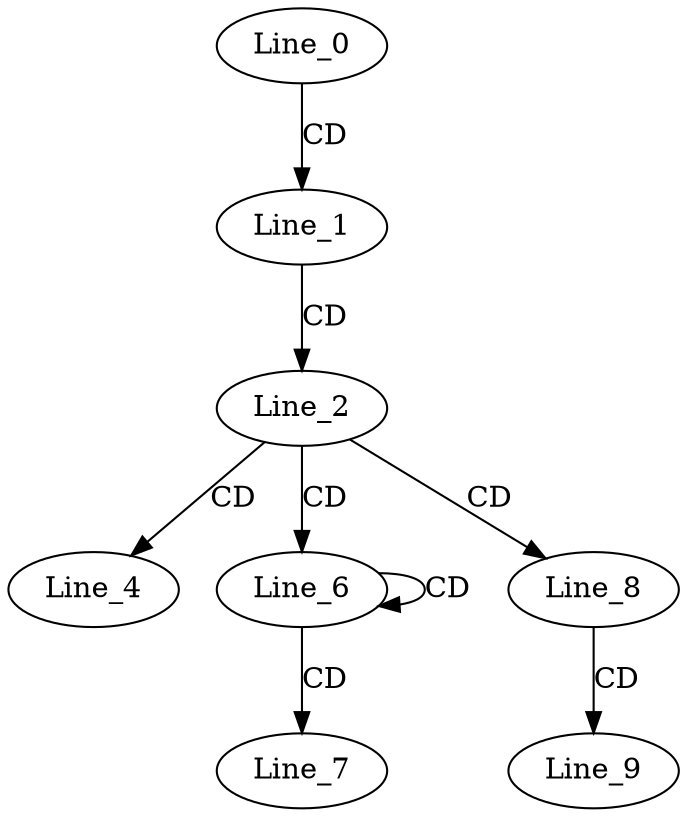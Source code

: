 digraph G {
  Line_0;
  Line_1;
  Line_2;
  Line_4;
  Line_6;
  Line_7;
  Line_8;
  Line_9;
  Line_0 -> Line_1 [ label="CD" ];
  Line_1 -> Line_2 [ label="CD" ];
  Line_2 -> Line_4 [ label="CD" ];
  Line_2 -> Line_6 [ label="CD" ];
  Line_6 -> Line_6 [ label="CD" ];
  Line_6 -> Line_7 [ label="CD" ];
  Line_2 -> Line_8 [ label="CD" ];
  Line_8 -> Line_9 [ label="CD" ];
}
